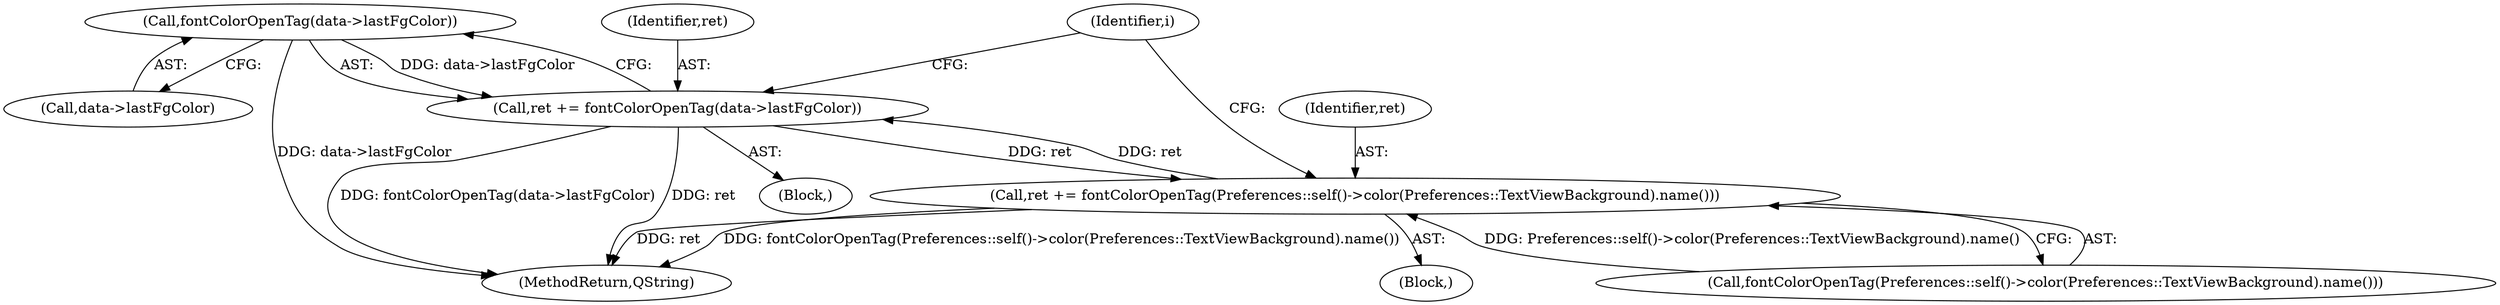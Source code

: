 digraph "0_kde_6a7f59ee1b9dbc6e5cf9e5f3b306504d02b73ef0_0@pointer" {
"1000140" [label="(Call,fontColorOpenTag(data->lastFgColor))"];
"1000138" [label="(Call,ret += fontColorOpenTag(data->lastFgColor))"];
"1000132" [label="(Call,ret += fontColorOpenTag(Preferences::self()->color(Preferences::TextViewBackground).name()))"];
"1000132" [label="(Call,ret += fontColorOpenTag(Preferences::self()->color(Preferences::TextViewBackground).name()))"];
"1000121" [label="(Identifier,i)"];
"1000140" [label="(Call,fontColorOpenTag(data->lastFgColor))"];
"1000138" [label="(Call,ret += fontColorOpenTag(data->lastFgColor))"];
"1000137" [label="(Block,)"];
"1000141" [label="(Call,data->lastFgColor)"];
"1000133" [label="(Identifier,ret)"];
"1000131" [label="(Block,)"];
"1000134" [label="(Call,fontColorOpenTag(Preferences::self()->color(Preferences::TextViewBackground).name()))"];
"1000144" [label="(MethodReturn,QString)"];
"1000139" [label="(Identifier,ret)"];
"1000140" -> "1000138"  [label="AST: "];
"1000140" -> "1000141"  [label="CFG: "];
"1000141" -> "1000140"  [label="AST: "];
"1000138" -> "1000140"  [label="CFG: "];
"1000140" -> "1000144"  [label="DDG: data->lastFgColor"];
"1000140" -> "1000138"  [label="DDG: data->lastFgColor"];
"1000138" -> "1000137"  [label="AST: "];
"1000139" -> "1000138"  [label="AST: "];
"1000121" -> "1000138"  [label="CFG: "];
"1000138" -> "1000144"  [label="DDG: fontColorOpenTag(data->lastFgColor)"];
"1000138" -> "1000144"  [label="DDG: ret"];
"1000138" -> "1000132"  [label="DDG: ret"];
"1000132" -> "1000138"  [label="DDG: ret"];
"1000132" -> "1000131"  [label="AST: "];
"1000132" -> "1000134"  [label="CFG: "];
"1000133" -> "1000132"  [label="AST: "];
"1000134" -> "1000132"  [label="AST: "];
"1000121" -> "1000132"  [label="CFG: "];
"1000132" -> "1000144"  [label="DDG: fontColorOpenTag(Preferences::self()->color(Preferences::TextViewBackground).name())"];
"1000132" -> "1000144"  [label="DDG: ret"];
"1000134" -> "1000132"  [label="DDG: Preferences::self()->color(Preferences::TextViewBackground).name()"];
}
